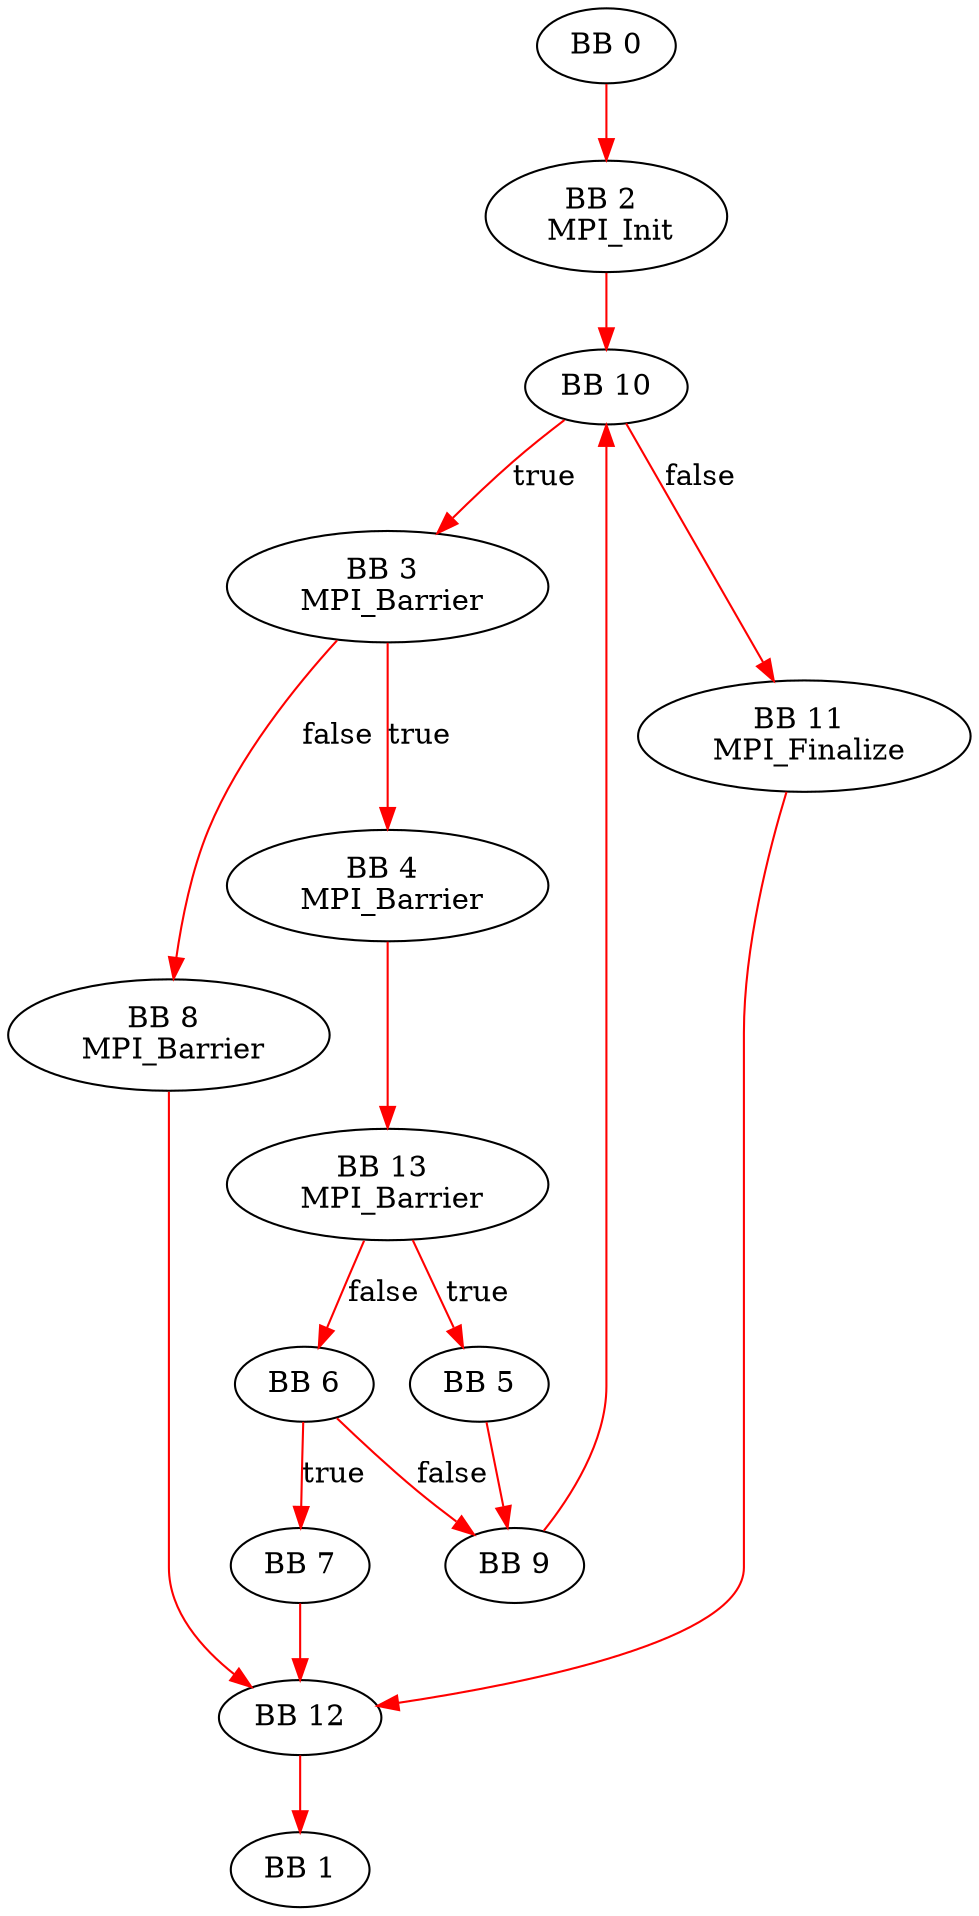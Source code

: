 Digraph G{
0 [label="BB 0" shape=ellipse]
0 -> 2 [color=red label=""]
2 [label="BB 2 \n MPI_Init" shape=ellipse]
2 -> 10 [color=red label=""]
3 [label="BB 3 \n MPI_Barrier" shape=ellipse]
3 -> 4 [color=red label="true"]
3 -> 8 [color=red label="false"]
4 [label="BB 4 \n MPI_Barrier" shape=ellipse]
4 -> 13 [color=red label=""]
13 [label="BB 13 \n MPI_Barrier" shape=ellipse]
13 -> 5 [color=red label="true"]
13 -> 6 [color=red label="false"]
5 [label="BB 5" shape=ellipse]
5 -> 9 [color=red label=""]
6 [label="BB 6" shape=ellipse]
6 -> 7 [color=red label="true"]
6 -> 9 [color=red label="false"]
7 [label="BB 7" shape=ellipse]
7 -> 12 [color=red label=""]
8 [label="BB 8 \n MPI_Barrier" shape=ellipse]
8 -> 12 [color=red label=""]
9 [label="BB 9" shape=ellipse]
9 -> 10 [color=red label=""]
10 [label="BB 10" shape=ellipse]
10 -> 3 [color=red label="true"]
10 -> 11 [color=red label="false"]
11 [label="BB 11 \n MPI_Finalize" shape=ellipse]
11 -> 12 [color=red label=""]
12 [label="BB 12" shape=ellipse]
12 -> 1 [color=red label=""]
1 [label="BB 1" shape=ellipse]
}
